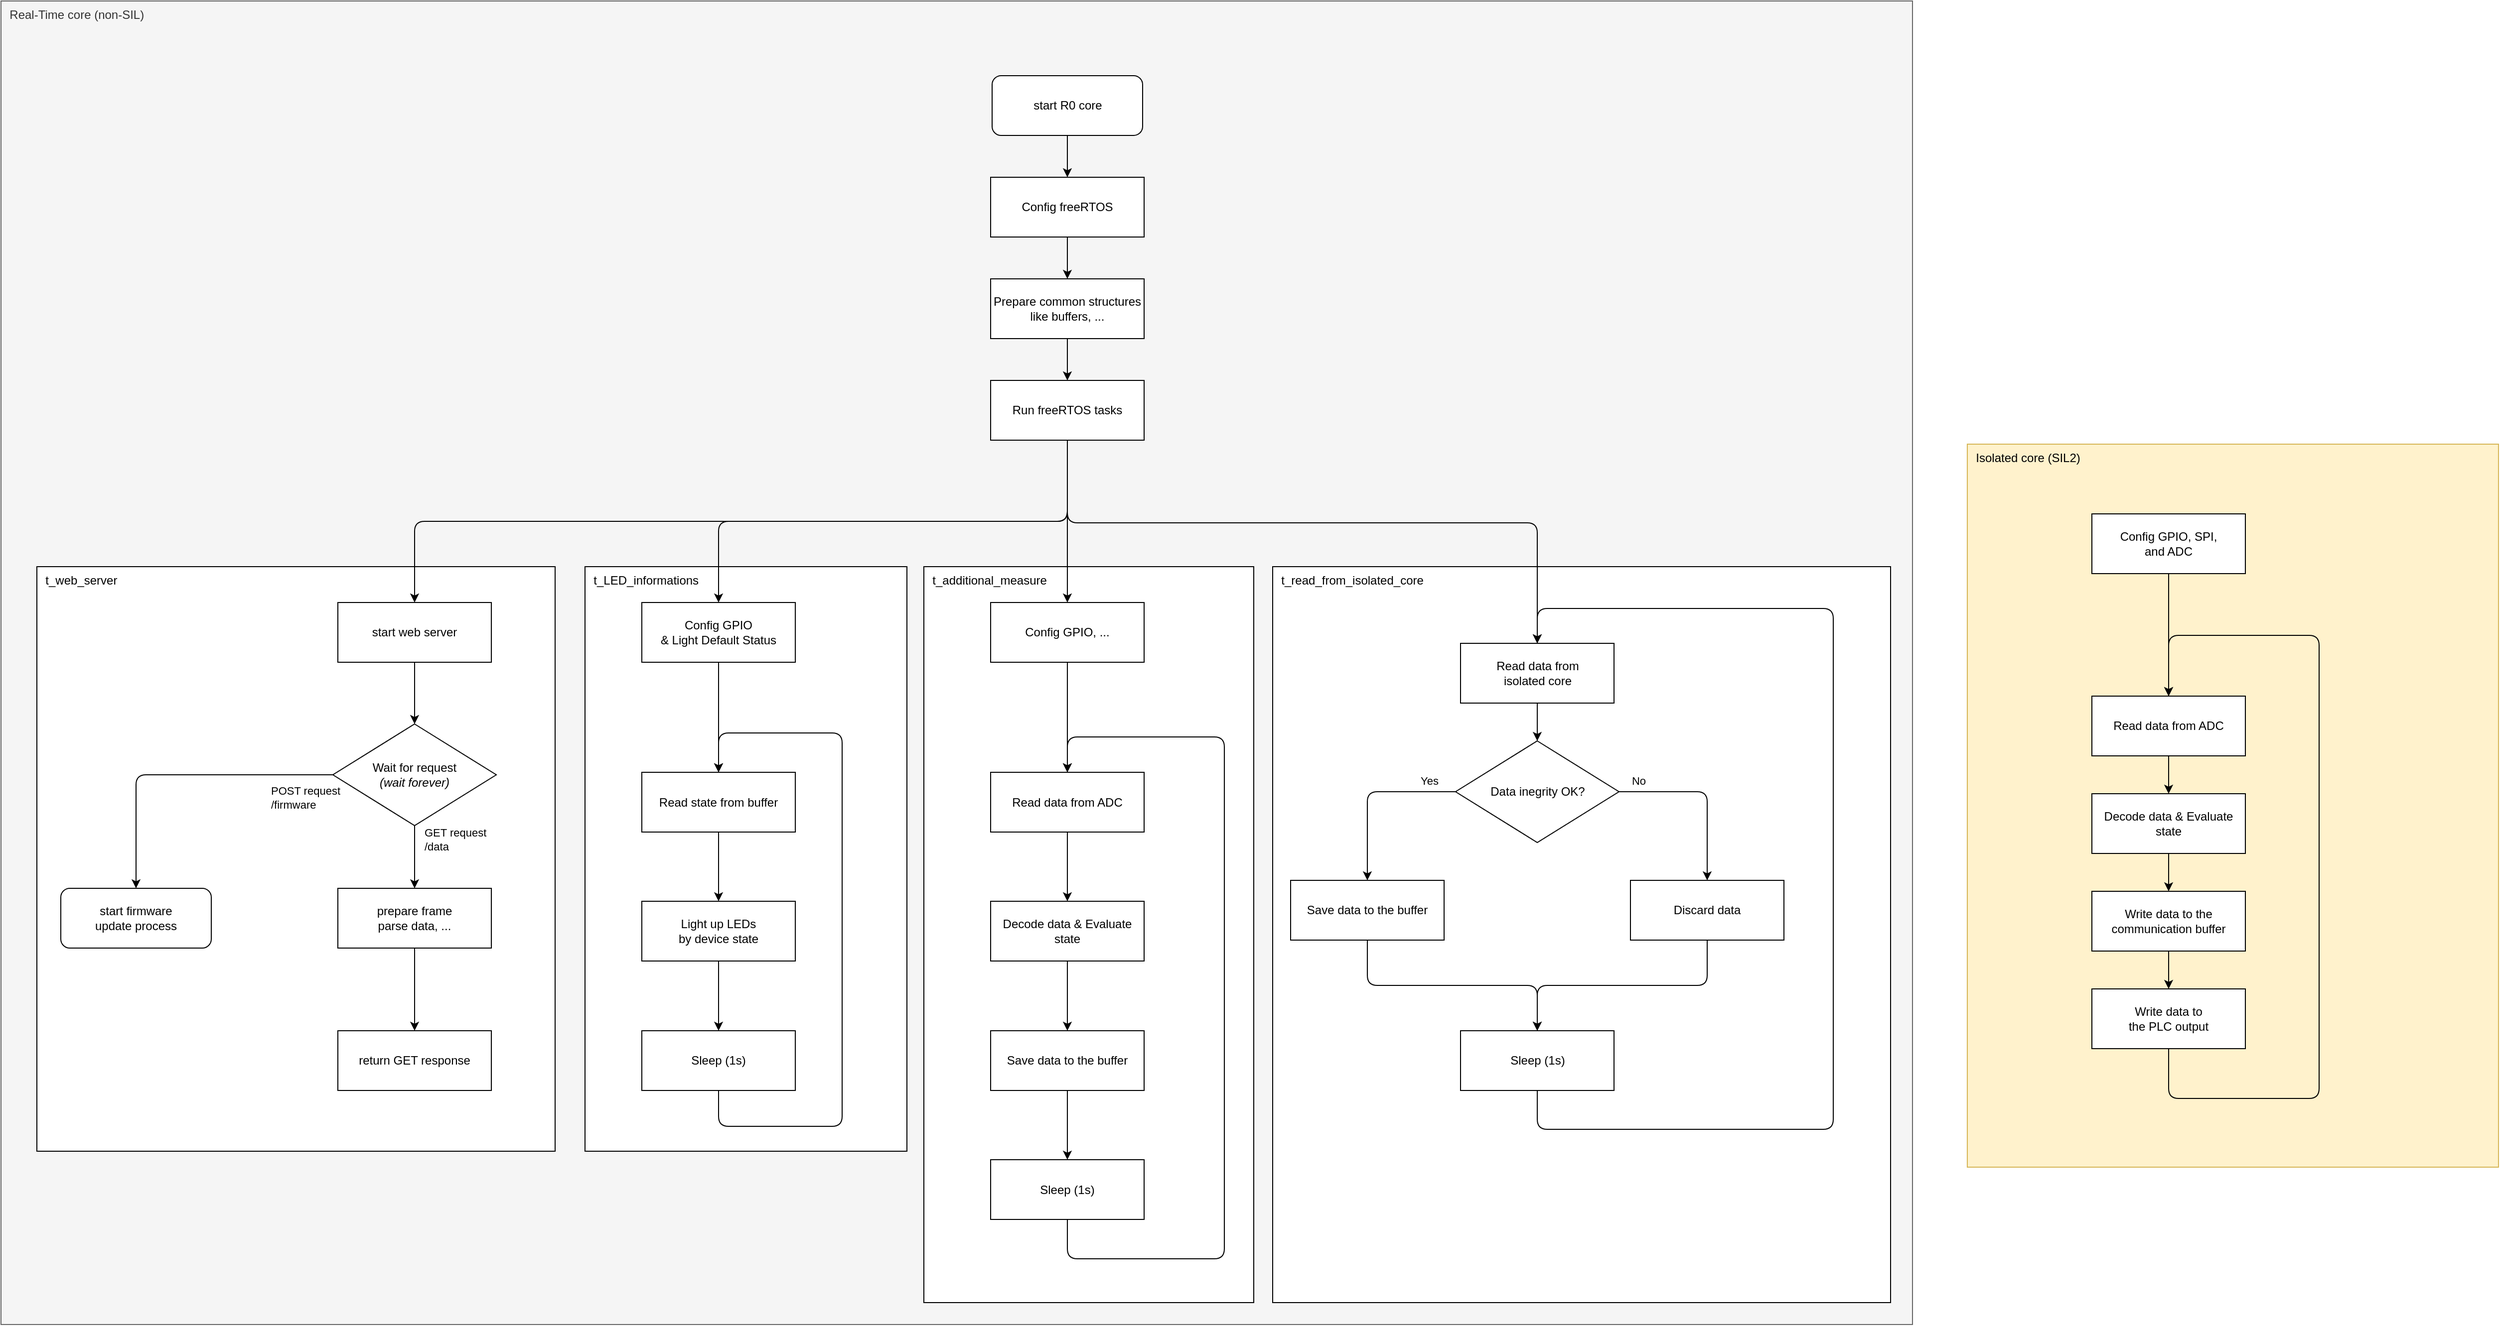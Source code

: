<mxfile scale="3" border="0">
    <diagram id="LzTGRrPrDBO6Tm46XuKC" name="Page-1">
        <mxGraphModel dx="3313" dy="2235" grid="0" gridSize="10" guides="1" tooltips="1" connect="1" arrows="1" fold="1" page="0" pageScale="1" pageWidth="1600" pageHeight="1200" math="0" shadow="0">
            <root>
                <mxCell id="0"/>
                <mxCell id="1" parent="0"/>
                <mxCell id="261" value="&amp;nbsp; Real-Time core (non-SIL)" style="rounded=0;whiteSpace=wrap;html=1;fillColor=#f5f5f5;strokeColor=#666666;align=left;verticalAlign=top;fontColor=#333333;" vertex="1" parent="1">
                    <mxGeometry x="-1892" y="-980" width="1918" height="1329" as="geometry"/>
                </mxCell>
                <mxCell id="265" value="&amp;nbsp; t_read_from_isolated_core" style="rounded=0;whiteSpace=wrap;html=1;align=left;verticalAlign=top;" vertex="1" parent="1">
                    <mxGeometry x="-616" y="-412" width="620" height="739" as="geometry"/>
                </mxCell>
                <mxCell id="264" value="&amp;nbsp; t_additional_measure" style="rounded=0;whiteSpace=wrap;html=1;align=left;verticalAlign=top;" vertex="1" parent="1">
                    <mxGeometry x="-966" y="-412" width="331" height="739" as="geometry"/>
                </mxCell>
                <mxCell id="263" value="&amp;nbsp; t_LED_informations" style="rounded=0;whiteSpace=wrap;html=1;align=left;verticalAlign=top;" vertex="1" parent="1">
                    <mxGeometry x="-1306" y="-412" width="323" height="587" as="geometry"/>
                </mxCell>
                <mxCell id="262" value="&amp;nbsp; t_web_server" style="rounded=0;whiteSpace=wrap;html=1;align=left;verticalAlign=top;" vertex="1" parent="1">
                    <mxGeometry x="-1856" y="-412" width="520" height="587" as="geometry"/>
                </mxCell>
                <mxCell id="172" value="&amp;nbsp; Isolated core (SIL2)" style="rounded=0;whiteSpace=wrap;html=1;fillColor=#fff2cc;strokeColor=#d6b656;align=left;verticalAlign=top;" vertex="1" parent="1">
                    <mxGeometry x="81" y="-535" width="533" height="726" as="geometry"/>
                </mxCell>
                <mxCell id="166" style="edgeStyle=none;html=1;exitX=0.5;exitY=1;exitDx=0;exitDy=0;" edge="1" parent="1" source="163" target="164">
                    <mxGeometry relative="1" as="geometry"/>
                </mxCell>
                <mxCell id="163" value="Read data from ADC" style="rounded=0;whiteSpace=wrap;html=1;" vertex="1" parent="1">
                    <mxGeometry x="206" y="-282" width="154" height="60" as="geometry"/>
                </mxCell>
                <mxCell id="167" style="edgeStyle=none;html=1;exitX=0.5;exitY=1;exitDx=0;exitDy=0;" edge="1" parent="1" source="164" target="165">
                    <mxGeometry relative="1" as="geometry"/>
                </mxCell>
                <mxCell id="164" value="Decode data &amp;amp; Evaluate state" style="rounded=0;whiteSpace=wrap;html=1;" vertex="1" parent="1">
                    <mxGeometry x="206" y="-184" width="154" height="60" as="geometry"/>
                </mxCell>
                <mxCell id="170" style="edgeStyle=none;html=1;exitX=0.5;exitY=1;exitDx=0;exitDy=0;" edge="1" parent="1" source="165" target="169">
                    <mxGeometry relative="1" as="geometry"/>
                </mxCell>
                <mxCell id="165" value="Write data to the communication buffer" style="rounded=0;whiteSpace=wrap;html=1;" vertex="1" parent="1">
                    <mxGeometry x="206" y="-86" width="154" height="60" as="geometry"/>
                </mxCell>
                <mxCell id="171" style="edgeStyle=orthogonalEdgeStyle;html=1;entryX=0.5;entryY=0;entryDx=0;entryDy=0;" edge="1" parent="1" source="169" target="163">
                    <mxGeometry relative="1" as="geometry">
                        <Array as="points">
                            <mxPoint x="283" y="122"/>
                            <mxPoint x="434" y="122"/>
                            <mxPoint x="434" y="-343"/>
                            <mxPoint x="283" y="-343"/>
                        </Array>
                    </mxGeometry>
                </mxCell>
                <mxCell id="169" value="Write data to&lt;br&gt;the PLC output" style="rounded=0;whiteSpace=wrap;html=1;" vertex="1" parent="1">
                    <mxGeometry x="206" y="12" width="154" height="60" as="geometry"/>
                </mxCell>
                <mxCell id="181" style="edgeStyle=none;html=1;exitX=0.5;exitY=1;exitDx=0;exitDy=0;entryX=0.5;entryY=0;entryDx=0;entryDy=0;" edge="1" parent="1" source="174" target="175">
                    <mxGeometry relative="1" as="geometry"/>
                </mxCell>
                <mxCell id="174" value="Read data from&lt;br&gt;isolated core" style="rounded=0;whiteSpace=wrap;html=1;" vertex="1" parent="1">
                    <mxGeometry x="-427.5" y="-335" width="154" height="60" as="geometry"/>
                </mxCell>
                <mxCell id="179" style="edgeStyle=orthogonalEdgeStyle;html=1;exitX=0;exitY=0.5;exitDx=0;exitDy=0;entryX=0.5;entryY=0;entryDx=0;entryDy=0;" edge="1" parent="1" source="175" target="176">
                    <mxGeometry relative="1" as="geometry"/>
                </mxCell>
                <mxCell id="185" value="Yes" style="edgeLabel;html=1;align=center;verticalAlign=middle;resizable=0;points=[];" vertex="1" connectable="0" parent="179">
                    <mxGeometry x="-0.504" y="-3" relative="1" as="geometry">
                        <mxPoint x="17" y="-8" as="offset"/>
                    </mxGeometry>
                </mxCell>
                <mxCell id="180" style="edgeStyle=orthogonalEdgeStyle;html=1;exitX=1;exitY=0.5;exitDx=0;exitDy=0;entryX=0.5;entryY=0;entryDx=0;entryDy=0;" edge="1" parent="1" source="175" target="177">
                    <mxGeometry relative="1" as="geometry"/>
                </mxCell>
                <mxCell id="186" value="No" style="edgeLabel;html=1;align=center;verticalAlign=middle;resizable=0;points=[];" vertex="1" connectable="0" parent="180">
                    <mxGeometry x="-0.855" relative="1" as="geometry">
                        <mxPoint x="6" y="-11" as="offset"/>
                    </mxGeometry>
                </mxCell>
                <mxCell id="175" value="Data inegrity OK?" style="rhombus;whiteSpace=wrap;html=1;" vertex="1" parent="1">
                    <mxGeometry x="-432.5" y="-237" width="164" height="102" as="geometry"/>
                </mxCell>
                <mxCell id="182" style="edgeStyle=orthogonalEdgeStyle;html=1;exitX=0.5;exitY=1;exitDx=0;exitDy=0;entryX=0.5;entryY=0;entryDx=0;entryDy=0;" edge="1" parent="1" source="176" target="178">
                    <mxGeometry relative="1" as="geometry"/>
                </mxCell>
                <mxCell id="176" value="Save data to the buffer" style="rounded=0;whiteSpace=wrap;html=1;" vertex="1" parent="1">
                    <mxGeometry x="-598" y="-97" width="154" height="60" as="geometry"/>
                </mxCell>
                <mxCell id="184" style="edgeStyle=orthogonalEdgeStyle;html=1;exitX=0.5;exitY=1;exitDx=0;exitDy=0;entryX=0.5;entryY=0;entryDx=0;entryDy=0;" edge="1" parent="1" source="177" target="178">
                    <mxGeometry relative="1" as="geometry"/>
                </mxCell>
                <mxCell id="177" value="Discard data" style="rounded=0;whiteSpace=wrap;html=1;" vertex="1" parent="1">
                    <mxGeometry x="-257" y="-97" width="154" height="60" as="geometry"/>
                </mxCell>
                <mxCell id="187" style="edgeStyle=orthogonalEdgeStyle;html=1;entryX=0.5;entryY=0;entryDx=0;entryDy=0;" edge="1" parent="1" source="178" target="174">
                    <mxGeometry relative="1" as="geometry">
                        <Array as="points">
                            <mxPoint x="-350.5" y="153"/>
                            <mxPoint x="-53.5" y="153"/>
                            <mxPoint x="-53.5" y="-370"/>
                            <mxPoint x="-350.5" y="-370"/>
                        </Array>
                    </mxGeometry>
                </mxCell>
                <mxCell id="178" value="Sleep (1s)" style="rounded=0;whiteSpace=wrap;html=1;" vertex="1" parent="1">
                    <mxGeometry x="-427.5" y="54" width="154" height="60" as="geometry"/>
                </mxCell>
                <mxCell id="202" style="edgeStyle=none;html=1;exitX=0.5;exitY=1;exitDx=0;exitDy=0;" edge="1" parent="1" source="189" target="201">
                    <mxGeometry relative="1" as="geometry"/>
                </mxCell>
                <mxCell id="189" value="Read data from ADC" style="rounded=0;whiteSpace=wrap;html=1;" vertex="1" parent="1">
                    <mxGeometry x="-899" y="-205.5" width="154" height="60" as="geometry"/>
                </mxCell>
                <mxCell id="195" style="edgeStyle=orthogonalEdgeStyle;html=1;exitX=0.5;exitY=1;exitDx=0;exitDy=0;entryX=0.5;entryY=0;entryDx=0;entryDy=0;" edge="1" parent="1" source="196" target="200">
                    <mxGeometry relative="1" as="geometry"/>
                </mxCell>
                <mxCell id="196" value="Save data to the buffer" style="rounded=0;whiteSpace=wrap;html=1;" vertex="1" parent="1">
                    <mxGeometry x="-899" y="54" width="154" height="60" as="geometry"/>
                </mxCell>
                <mxCell id="199" style="edgeStyle=orthogonalEdgeStyle;html=1;entryX=0.5;entryY=0;entryDx=0;entryDy=0;" edge="1" parent="1" source="200" target="189">
                    <mxGeometry relative="1" as="geometry">
                        <Array as="points">
                            <mxPoint x="-821.5" y="283"/>
                            <mxPoint x="-664.5" y="283"/>
                            <mxPoint x="-664.5" y="-241"/>
                            <mxPoint x="-821.5" y="-241"/>
                        </Array>
                    </mxGeometry>
                </mxCell>
                <mxCell id="200" value="Sleep (1s)" style="rounded=0;whiteSpace=wrap;html=1;" vertex="1" parent="1">
                    <mxGeometry x="-899" y="183.5" width="154" height="60" as="geometry"/>
                </mxCell>
                <mxCell id="203" style="edgeStyle=none;html=1;exitX=0.5;exitY=1;exitDx=0;exitDy=0;" edge="1" parent="1" source="201" target="196">
                    <mxGeometry relative="1" as="geometry"/>
                </mxCell>
                <mxCell id="201" value="Decode data &amp;amp; Evaluate state" style="rounded=0;whiteSpace=wrap;html=1;" vertex="1" parent="1">
                    <mxGeometry x="-899" y="-76" width="154" height="60" as="geometry"/>
                </mxCell>
                <mxCell id="215" style="edgeStyle=none;html=1;exitX=0.5;exitY=1;exitDx=0;exitDy=0;" edge="1" parent="1" source="212" target="213">
                    <mxGeometry relative="1" as="geometry"/>
                </mxCell>
                <mxCell id="212" value="Read state from buffer" style="rounded=0;whiteSpace=wrap;html=1;" vertex="1" parent="1">
                    <mxGeometry x="-1249" y="-205.5" width="154" height="60" as="geometry"/>
                </mxCell>
                <mxCell id="216" style="edgeStyle=none;html=1;exitX=0.5;exitY=1;exitDx=0;exitDy=0;entryX=0.5;entryY=0;entryDx=0;entryDy=0;" edge="1" parent="1" source="213" target="214">
                    <mxGeometry relative="1" as="geometry"/>
                </mxCell>
                <mxCell id="213" value="Light up LEDs&lt;div&gt;by device state&lt;/div&gt;" style="rounded=0;whiteSpace=wrap;html=1;" vertex="1" parent="1">
                    <mxGeometry x="-1249" y="-76" width="154" height="60" as="geometry"/>
                </mxCell>
                <mxCell id="217" style="edgeStyle=orthogonalEdgeStyle;html=1;exitX=0.5;exitY=1;exitDx=0;exitDy=0;entryX=0.5;entryY=0;entryDx=0;entryDy=0;" edge="1" parent="1" source="214" target="212">
                    <mxGeometry relative="1" as="geometry">
                        <Array as="points">
                            <mxPoint x="-1172" y="150"/>
                            <mxPoint x="-1048" y="150"/>
                            <mxPoint x="-1048" y="-245"/>
                            <mxPoint x="-1172" y="-245"/>
                        </Array>
                    </mxGeometry>
                </mxCell>
                <mxCell id="214" value="Sleep (1s)" style="rounded=0;whiteSpace=wrap;html=1;" vertex="1" parent="1">
                    <mxGeometry x="-1249" y="54" width="154" height="60" as="geometry"/>
                </mxCell>
                <mxCell id="241" style="edgeStyle=none;html=1;exitX=0.5;exitY=1;exitDx=0;exitDy=0;entryX=0.5;entryY=0;entryDx=0;entryDy=0;" edge="1" parent="1" source="224" target="239">
                    <mxGeometry relative="1" as="geometry"/>
                </mxCell>
                <mxCell id="224" value="start web server" style="rounded=0;whiteSpace=wrap;html=1;flipV=1;flipH=1;" vertex="1" parent="1">
                    <mxGeometry x="-1554" y="-376" width="154" height="60" as="geometry"/>
                </mxCell>
                <mxCell id="226" style="edgeStyle=none;html=1;" edge="1" parent="1" source="225" target="163">
                    <mxGeometry relative="1" as="geometry"/>
                </mxCell>
                <mxCell id="225" value="Config GPIO, SPI,&lt;br&gt;and ADC" style="rounded=0;whiteSpace=wrap;html=1;" vertex="1" parent="1">
                    <mxGeometry x="206" y="-465" width="154" height="60" as="geometry"/>
                </mxCell>
                <mxCell id="230" style="edgeStyle=none;html=1;exitX=0.5;exitY=1;exitDx=0;exitDy=0;" edge="1" parent="1" source="229" target="189">
                    <mxGeometry relative="1" as="geometry"/>
                </mxCell>
                <mxCell id="229" value="Config GPIO, ..." style="rounded=0;whiteSpace=wrap;html=1;" vertex="1" parent="1">
                    <mxGeometry x="-899" y="-376" width="154" height="60" as="geometry"/>
                </mxCell>
                <mxCell id="232" style="edgeStyle=none;html=1;" edge="1" parent="1" source="231" target="212">
                    <mxGeometry relative="1" as="geometry"/>
                </mxCell>
                <mxCell id="231" value="Config GPIO&lt;br&gt;&amp;amp; Light Default Status" style="rounded=0;whiteSpace=wrap;html=1;" vertex="1" parent="1">
                    <mxGeometry x="-1249" y="-376" width="154" height="60" as="geometry"/>
                </mxCell>
                <mxCell id="238" style="edgeStyle=none;html=1;exitX=0.5;exitY=1;exitDx=0;exitDy=0;" edge="1" parent="1" source="234" target="235">
                    <mxGeometry relative="1" as="geometry"/>
                </mxCell>
                <mxCell id="234" value="prepare frame&lt;div&gt;parse data, ...&lt;/div&gt;" style="rounded=0;whiteSpace=wrap;html=1;flipV=1;flipH=1;" vertex="1" parent="1">
                    <mxGeometry x="-1554" y="-89" width="154" height="60" as="geometry"/>
                </mxCell>
                <mxCell id="235" value="return GET response" style="rounded=0;whiteSpace=wrap;html=1;flipV=0;flipH=1;" vertex="1" parent="1">
                    <mxGeometry x="-1554" y="54" width="154" height="60" as="geometry"/>
                </mxCell>
                <mxCell id="240" style="edgeStyle=none;html=1;exitX=0.5;exitY=1;exitDx=0;exitDy=0;entryX=0.5;entryY=0;entryDx=0;entryDy=0;" edge="1" parent="1" source="239" target="234">
                    <mxGeometry relative="1" as="geometry"/>
                </mxCell>
                <mxCell id="242" value="GET request&lt;div&gt;/data&lt;/div&gt;" style="edgeLabel;html=1;align=left;verticalAlign=middle;resizable=0;points=[];" vertex="1" connectable="0" parent="240">
                    <mxGeometry x="-0.408" relative="1" as="geometry">
                        <mxPoint x="8" y="-5" as="offset"/>
                    </mxGeometry>
                </mxCell>
                <mxCell id="245" style="edgeStyle=orthogonalEdgeStyle;html=1;exitX=0;exitY=0.5;exitDx=0;exitDy=0;entryX=0.5;entryY=0;entryDx=0;entryDy=0;" edge="1" parent="1" source="239" target="244">
                    <mxGeometry relative="1" as="geometry"/>
                </mxCell>
                <mxCell id="246" value="POST request&lt;div&gt;/firmware&lt;/div&gt;" style="edgeLabel;html=1;align=left;verticalAlign=middle;resizable=0;points=[];" vertex="1" connectable="0" parent="245">
                    <mxGeometry x="-0.495" y="-2" relative="1" as="geometry">
                        <mxPoint x="14" y="25" as="offset"/>
                    </mxGeometry>
                </mxCell>
                <mxCell id="239" value="Wait for request&lt;div&gt;&lt;i&gt;(wait forever)&lt;/i&gt;&lt;/div&gt;" style="rhombus;whiteSpace=wrap;html=1;" vertex="1" parent="1">
                    <mxGeometry x="-1559" y="-254" width="164" height="102" as="geometry"/>
                </mxCell>
                <mxCell id="244" value="start firmware&lt;br&gt;update process" style="rounded=1;whiteSpace=wrap;html=1;" vertex="1" parent="1">
                    <mxGeometry x="-1832" y="-89" width="151" height="60" as="geometry"/>
                </mxCell>
                <mxCell id="254" style="edgeStyle=none;html=1;exitX=0.5;exitY=1;exitDx=0;exitDy=0;" edge="1" parent="1" source="250" target="251">
                    <mxGeometry relative="1" as="geometry"/>
                </mxCell>
                <mxCell id="250" value="start R0 core" style="rounded=1;whiteSpace=wrap;html=1;" vertex="1" parent="1">
                    <mxGeometry x="-897.5" y="-905" width="151" height="60" as="geometry"/>
                </mxCell>
                <mxCell id="255" style="edgeStyle=none;html=1;exitX=0.5;exitY=1;exitDx=0;exitDy=0;" edge="1" parent="1" source="251" target="253">
                    <mxGeometry relative="1" as="geometry"/>
                </mxCell>
                <mxCell id="251" value="Config freeRTOS" style="rounded=0;whiteSpace=wrap;html=1;" vertex="1" parent="1">
                    <mxGeometry x="-899" y="-803" width="154" height="60" as="geometry"/>
                </mxCell>
                <mxCell id="257" style="edgeStyle=orthogonalEdgeStyle;html=1;exitX=0.5;exitY=1;exitDx=0;exitDy=0;entryX=0.5;entryY=0;entryDx=0;entryDy=0;" edge="1" parent="1" source="252" target="224">
                    <mxGeometry relative="1" as="geometry"/>
                </mxCell>
                <mxCell id="258" style="edgeStyle=orthogonalEdgeStyle;html=1;exitX=0.5;exitY=1;exitDx=0;exitDy=0;entryX=0.5;entryY=0;entryDx=0;entryDy=0;" edge="1" parent="1" source="252" target="231">
                    <mxGeometry relative="1" as="geometry"/>
                </mxCell>
                <mxCell id="259" style="edgeStyle=orthogonalEdgeStyle;html=1;exitX=0.5;exitY=1;exitDx=0;exitDy=0;entryX=0.5;entryY=0;entryDx=0;entryDy=0;" edge="1" parent="1" source="252" target="229">
                    <mxGeometry relative="1" as="geometry"/>
                </mxCell>
                <mxCell id="260" style="edgeStyle=orthogonalEdgeStyle;html=1;exitX=0.5;exitY=1;exitDx=0;exitDy=0;entryX=0.5;entryY=0;entryDx=0;entryDy=0;" edge="1" parent="1" source="252" target="174">
                    <mxGeometry relative="1" as="geometry">
                        <Array as="points">
                            <mxPoint x="-822" y="-456"/>
                            <mxPoint x="-351" y="-456"/>
                        </Array>
                    </mxGeometry>
                </mxCell>
                <mxCell id="252" value="Run freeRTOS tasks" style="rounded=0;whiteSpace=wrap;html=1;" vertex="1" parent="1">
                    <mxGeometry x="-899" y="-599" width="154" height="60" as="geometry"/>
                </mxCell>
                <mxCell id="256" style="edgeStyle=none;html=1;exitX=0.5;exitY=1;exitDx=0;exitDy=0;" edge="1" parent="1" source="253" target="252">
                    <mxGeometry relative="1" as="geometry"/>
                </mxCell>
                <mxCell id="253" value="Prepare common structures&lt;div&gt;like buffers, ...&lt;/div&gt;" style="rounded=0;whiteSpace=wrap;html=1;" vertex="1" parent="1">
                    <mxGeometry x="-899" y="-701" width="154" height="60" as="geometry"/>
                </mxCell>
            </root>
        </mxGraphModel>
    </diagram>
</mxfile>